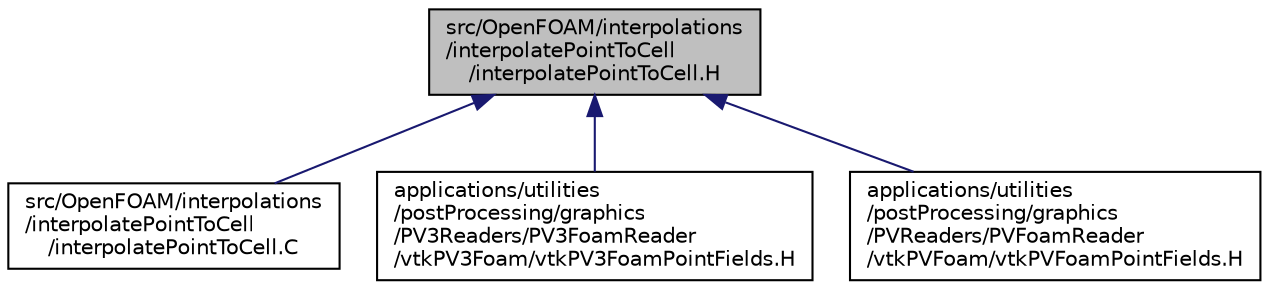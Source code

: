 digraph "src/OpenFOAM/interpolations/interpolatePointToCell/interpolatePointToCell.H"
{
  bgcolor="transparent";
  edge [fontname="Helvetica",fontsize="10",labelfontname="Helvetica",labelfontsize="10"];
  node [fontname="Helvetica",fontsize="10",shape=record];
  Node1 [label="src/OpenFOAM/interpolations\l/interpolatePointToCell\l/interpolatePointToCell.H",height=0.2,width=0.4,color="black", fillcolor="grey75", style="filled", fontcolor="black"];
  Node1 -> Node2 [dir="back",color="midnightblue",fontsize="10",style="solid",fontname="Helvetica"];
  Node2 [label="src/OpenFOAM/interpolations\l/interpolatePointToCell\l/interpolatePointToCell.C",height=0.2,width=0.4,color="black",URL="$a08230.html"];
  Node1 -> Node3 [dir="back",color="midnightblue",fontsize="10",style="solid",fontname="Helvetica"];
  Node3 [label="applications/utilities\l/postProcessing/graphics\l/PV3Readers/PV3FoamReader\l/vtkPV3Foam/vtkPV3FoamPointFields.H",height=0.2,width=0.4,color="black",URL="$a04400.html"];
  Node1 -> Node4 [dir="back",color="midnightblue",fontsize="10",style="solid",fontname="Helvetica"];
  Node4 [label="applications/utilities\l/postProcessing/graphics\l/PVReaders/PVFoamReader\l/vtkPVFoam/vtkPVFoamPointFields.H",height=0.2,width=0.4,color="black",URL="$a04424.html"];
}
